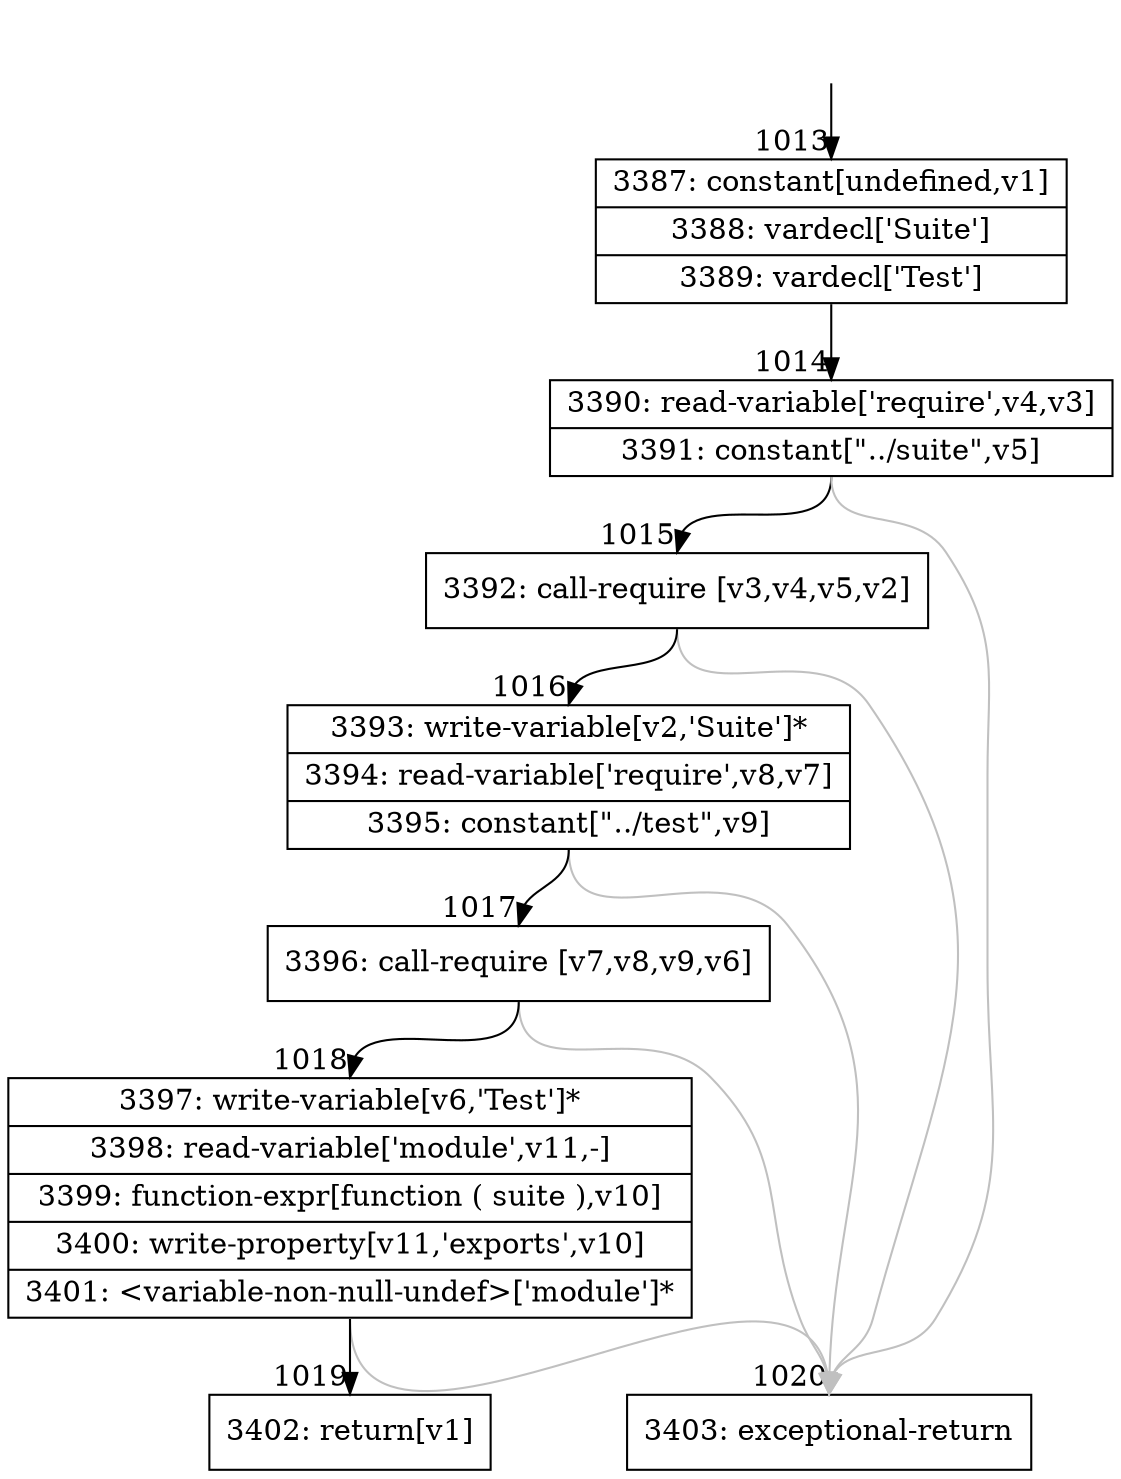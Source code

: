 digraph {
rankdir="TD"
BB_entry95[shape=none,label=""];
BB_entry95 -> BB1013 [tailport=s, headport=n, headlabel="    1013"]
BB1013 [shape=record label="{3387: constant[undefined,v1]|3388: vardecl['Suite']|3389: vardecl['Test']}" ] 
BB1013 -> BB1014 [tailport=s, headport=n, headlabel="      1014"]
BB1014 [shape=record label="{3390: read-variable['require',v4,v3]|3391: constant[\"../suite\",v5]}" ] 
BB1014 -> BB1015 [tailport=s, headport=n, headlabel="      1015"]
BB1014 -> BB1020 [tailport=s, headport=n, color=gray, headlabel="      1020"]
BB1015 [shape=record label="{3392: call-require [v3,v4,v5,v2]}" ] 
BB1015 -> BB1016 [tailport=s, headport=n, headlabel="      1016"]
BB1015 -> BB1020 [tailport=s, headport=n, color=gray]
BB1016 [shape=record label="{3393: write-variable[v2,'Suite']*|3394: read-variable['require',v8,v7]|3395: constant[\"../test\",v9]}" ] 
BB1016 -> BB1017 [tailport=s, headport=n, headlabel="      1017"]
BB1016 -> BB1020 [tailport=s, headport=n, color=gray]
BB1017 [shape=record label="{3396: call-require [v7,v8,v9,v6]}" ] 
BB1017 -> BB1018 [tailport=s, headport=n, headlabel="      1018"]
BB1017 -> BB1020 [tailport=s, headport=n, color=gray]
BB1018 [shape=record label="{3397: write-variable[v6,'Test']*|3398: read-variable['module',v11,-]|3399: function-expr[function ( suite ),v10]|3400: write-property[v11,'exports',v10]|3401: \<variable-non-null-undef\>['module']*}" ] 
BB1018 -> BB1019 [tailport=s, headport=n, headlabel="      1019"]
BB1018 -> BB1020 [tailport=s, headport=n, color=gray]
BB1019 [shape=record label="{3402: return[v1]}" ] 
BB1020 [shape=record label="{3403: exceptional-return}" ] 
//#$~ 1177
}
